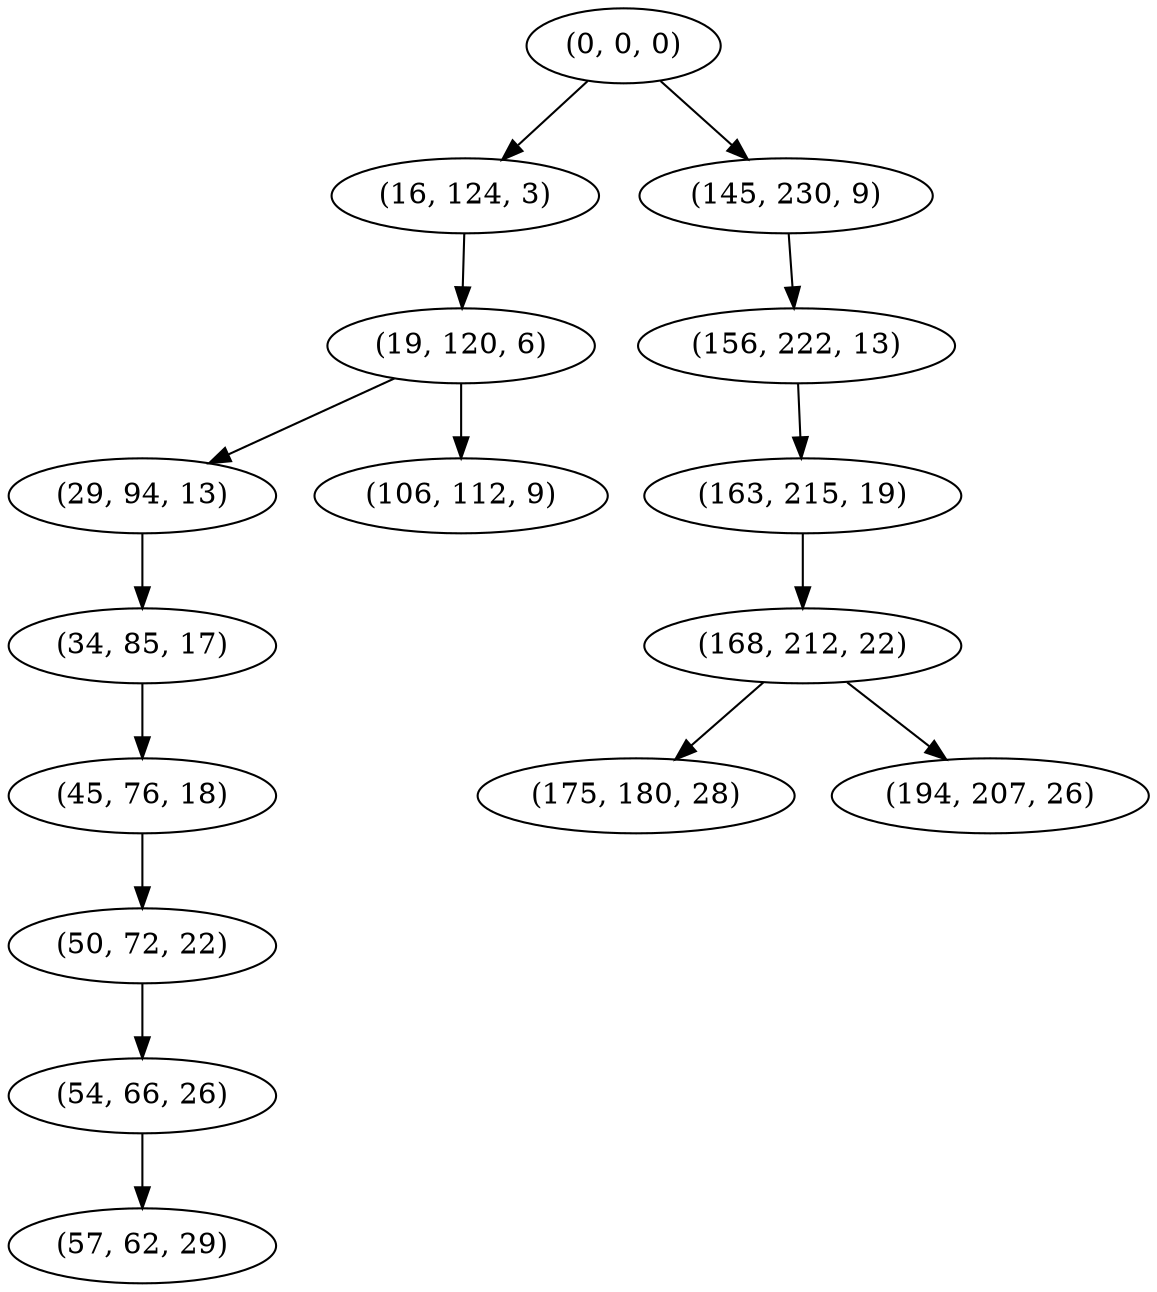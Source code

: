 digraph tree {
    "(0, 0, 0)";
    "(16, 124, 3)";
    "(19, 120, 6)";
    "(29, 94, 13)";
    "(34, 85, 17)";
    "(45, 76, 18)";
    "(50, 72, 22)";
    "(54, 66, 26)";
    "(57, 62, 29)";
    "(106, 112, 9)";
    "(145, 230, 9)";
    "(156, 222, 13)";
    "(163, 215, 19)";
    "(168, 212, 22)";
    "(175, 180, 28)";
    "(194, 207, 26)";
    "(0, 0, 0)" -> "(16, 124, 3)";
    "(0, 0, 0)" -> "(145, 230, 9)";
    "(16, 124, 3)" -> "(19, 120, 6)";
    "(19, 120, 6)" -> "(29, 94, 13)";
    "(19, 120, 6)" -> "(106, 112, 9)";
    "(29, 94, 13)" -> "(34, 85, 17)";
    "(34, 85, 17)" -> "(45, 76, 18)";
    "(45, 76, 18)" -> "(50, 72, 22)";
    "(50, 72, 22)" -> "(54, 66, 26)";
    "(54, 66, 26)" -> "(57, 62, 29)";
    "(145, 230, 9)" -> "(156, 222, 13)";
    "(156, 222, 13)" -> "(163, 215, 19)";
    "(163, 215, 19)" -> "(168, 212, 22)";
    "(168, 212, 22)" -> "(175, 180, 28)";
    "(168, 212, 22)" -> "(194, 207, 26)";
}
